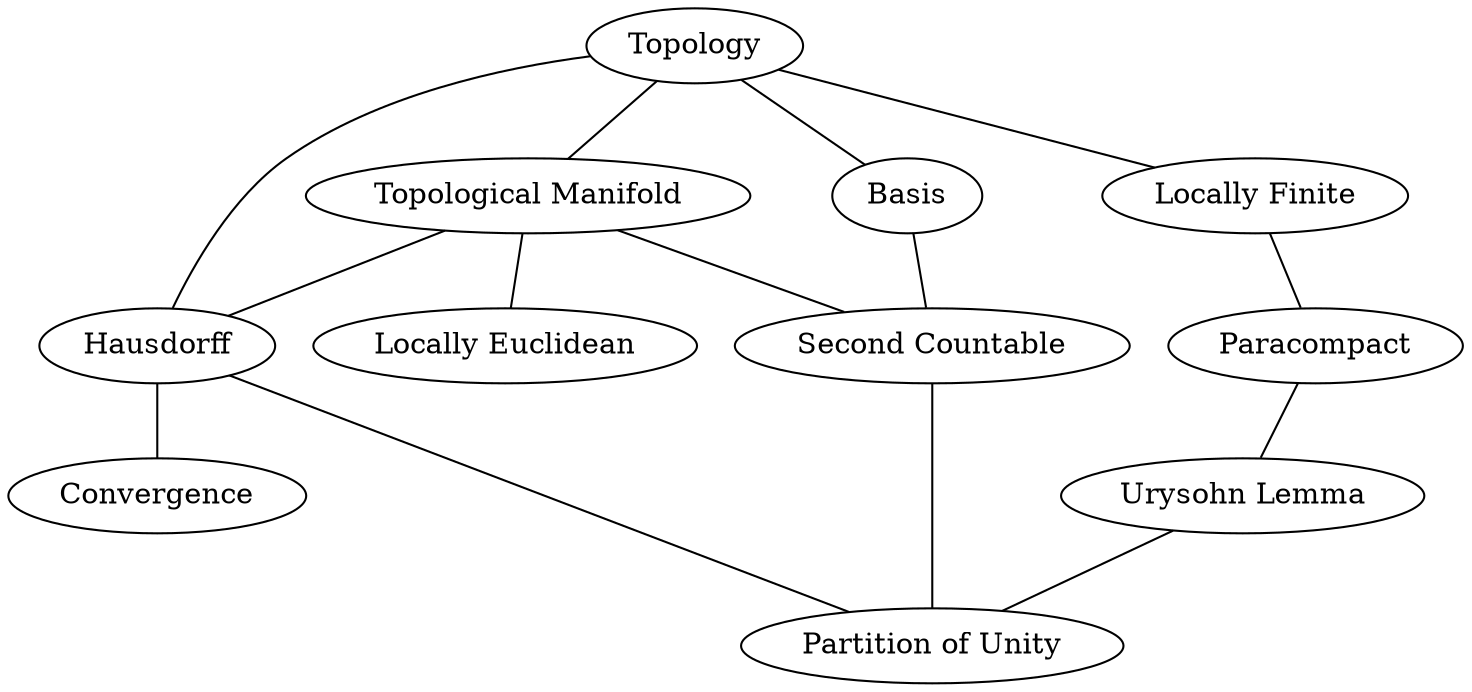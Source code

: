 graph G {
    "Topological Manifold" -- Hausdorff;
    "Topological Manifold" -- "Locally Euclidean";
    "Topological Manifold" -- "Second Countable";
    Topology -- "Topological Manifold";
    Topology -- Hausdorff;
    Topology -- Basis;
    Topology -- "Locally Finite";
    "Locally Finite" -- Paracompact;
    Basis -- "Second Countable";
    Hausdorff -- Convergence;
    Paracompact -- "Urysohn Lemma";
    "Urysohn Lemma" -- "Partition of Unity";
    Hausdorff -- "Partition of Unity";
    "Second Countable" -- "Partition of Unity";
}